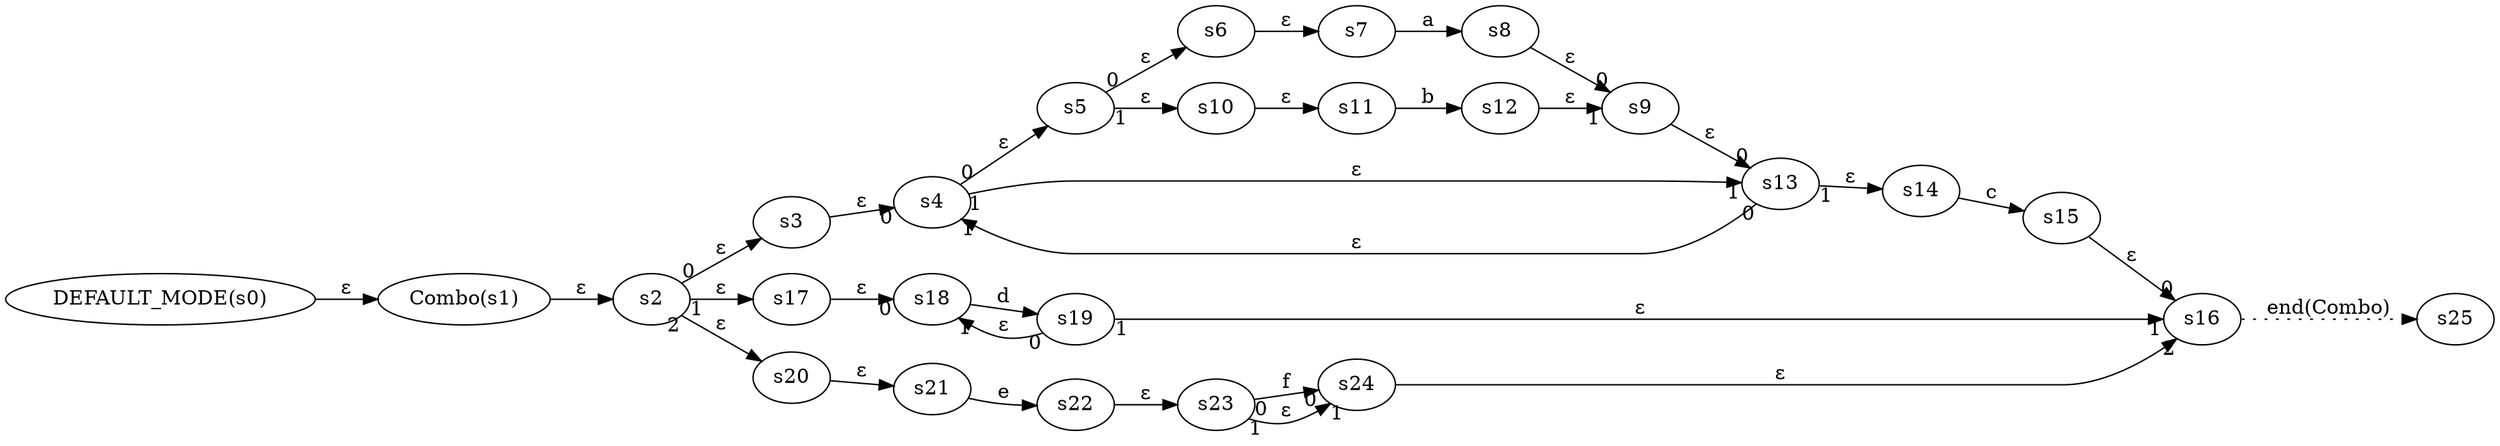 digraph ATN {
  rankdir=LR;

  "DEFAULT_MODE(s0)" -> "Combo(s1)" [label=ε]
  "Combo(s1)" -> s2 [label=ε]
  s2 -> s3 [label=ε, taillabel=0]
  s3 -> s4 [label=ε, headlabel=0]
  s4 -> s5 [label=ε, taillabel=0]
  s5 -> s6 [label=ε, taillabel=0]
  s6 -> s7 [label=ε]
  s7 -> s8 [label=a]
  s8 -> s9 [label=ε, headlabel=0]
  s9 -> s13 [label=ε, headlabel=0]
  s13 -> s4 [label=ε, taillabel=0, headlabel=1]
  s13 -> s14 [label=ε, taillabel=1]
  s14 -> s15 [label=c]
  s15 -> s16 [label=ε, headlabel=0]
  s16 -> s25 [label="end(Combo)", style=dotted]
  s5 -> s10 [label=ε, taillabel=1]
  s10 -> s11 [label=ε]
  s11 -> s12 [label=b]
  s12 -> s9 [label=ε, headlabel=1]
  s4 -> s13 [label=ε, taillabel=1, headlabel=1]
  s2 -> s17 [label=ε, taillabel=1]
  s17 -> s18 [label=ε, headlabel=0]
  s18 -> s19 [label=d]
  s19 -> s18 [label=ε, taillabel=0, headlabel=1]
  s19 -> s16 [label=ε, taillabel=1, headlabel=1]
  s2 -> s20 [label=ε, taillabel=2]
  s20 -> s21 [label=ε]
  s21 -> s22 [label=e]
  s22 -> s23 [label=ε]
  s23 -> s24 [label=f, taillabel=0, headlabel=0]
  s24 -> s16 [label=ε, headlabel=2]
  s23 -> s24 [label=ε, taillabel=1, headlabel=1]
}